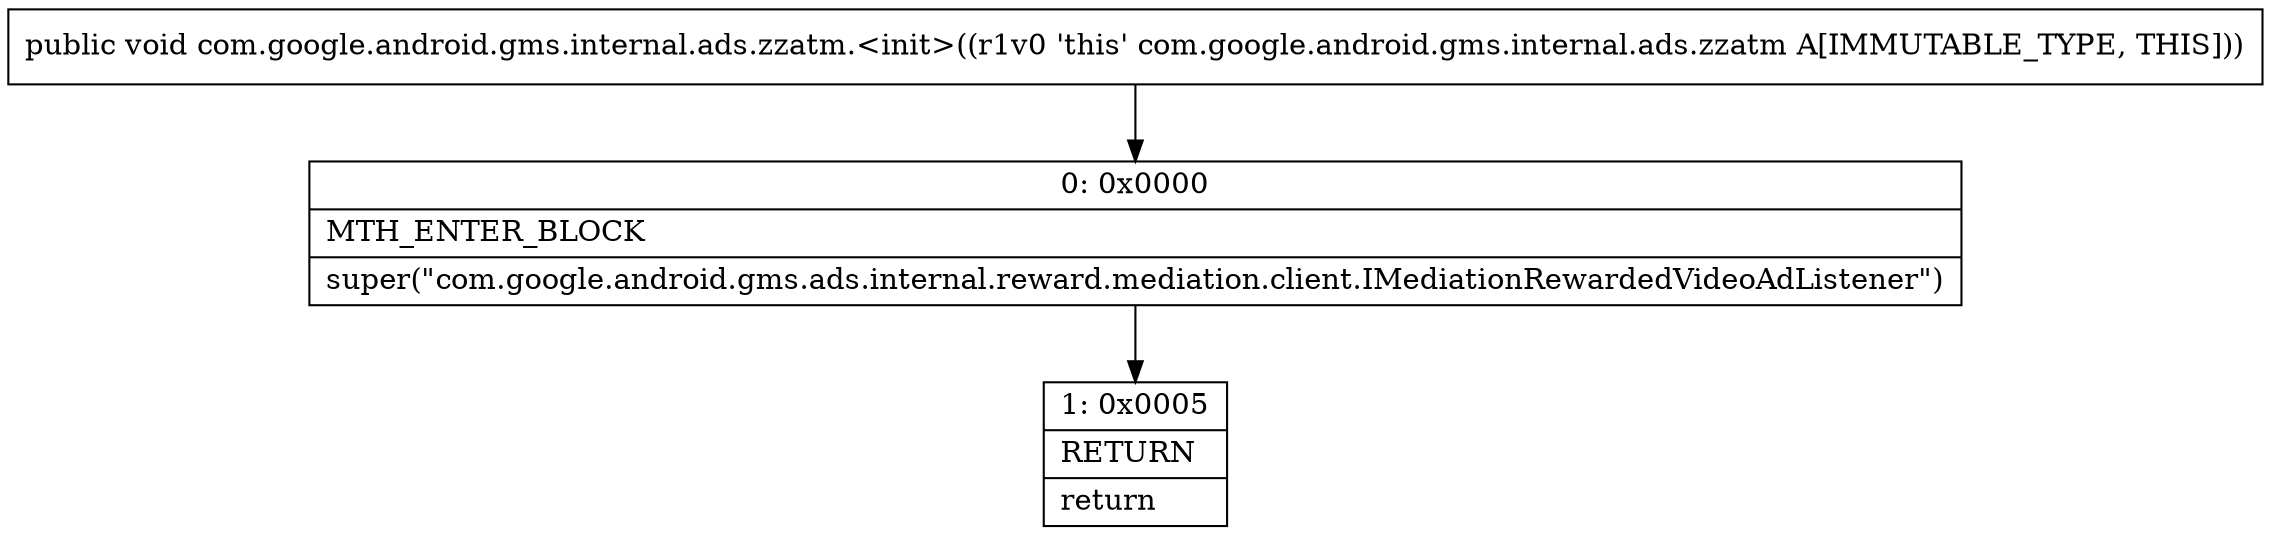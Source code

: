 digraph "CFG forcom.google.android.gms.internal.ads.zzatm.\<init\>()V" {
Node_0 [shape=record,label="{0\:\ 0x0000|MTH_ENTER_BLOCK\l|super(\"com.google.android.gms.ads.internal.reward.mediation.client.IMediationRewardedVideoAdListener\")\l}"];
Node_1 [shape=record,label="{1\:\ 0x0005|RETURN\l|return\l}"];
MethodNode[shape=record,label="{public void com.google.android.gms.internal.ads.zzatm.\<init\>((r1v0 'this' com.google.android.gms.internal.ads.zzatm A[IMMUTABLE_TYPE, THIS])) }"];
MethodNode -> Node_0;
Node_0 -> Node_1;
}

